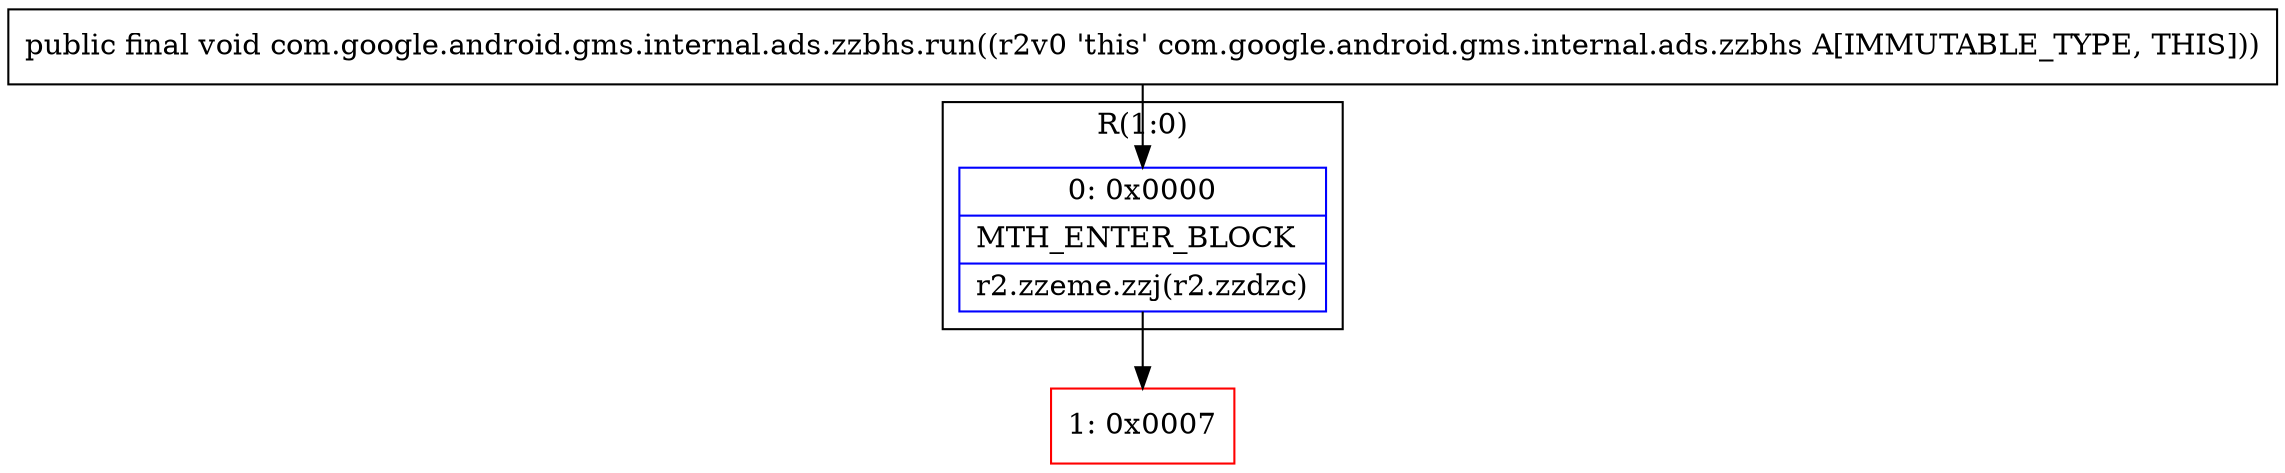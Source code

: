 digraph "CFG forcom.google.android.gms.internal.ads.zzbhs.run()V" {
subgraph cluster_Region_1664328330 {
label = "R(1:0)";
node [shape=record,color=blue];
Node_0 [shape=record,label="{0\:\ 0x0000|MTH_ENTER_BLOCK\l|r2.zzeme.zzj(r2.zzdzc)\l}"];
}
Node_1 [shape=record,color=red,label="{1\:\ 0x0007}"];
MethodNode[shape=record,label="{public final void com.google.android.gms.internal.ads.zzbhs.run((r2v0 'this' com.google.android.gms.internal.ads.zzbhs A[IMMUTABLE_TYPE, THIS])) }"];
MethodNode -> Node_0;
Node_0 -> Node_1;
}

